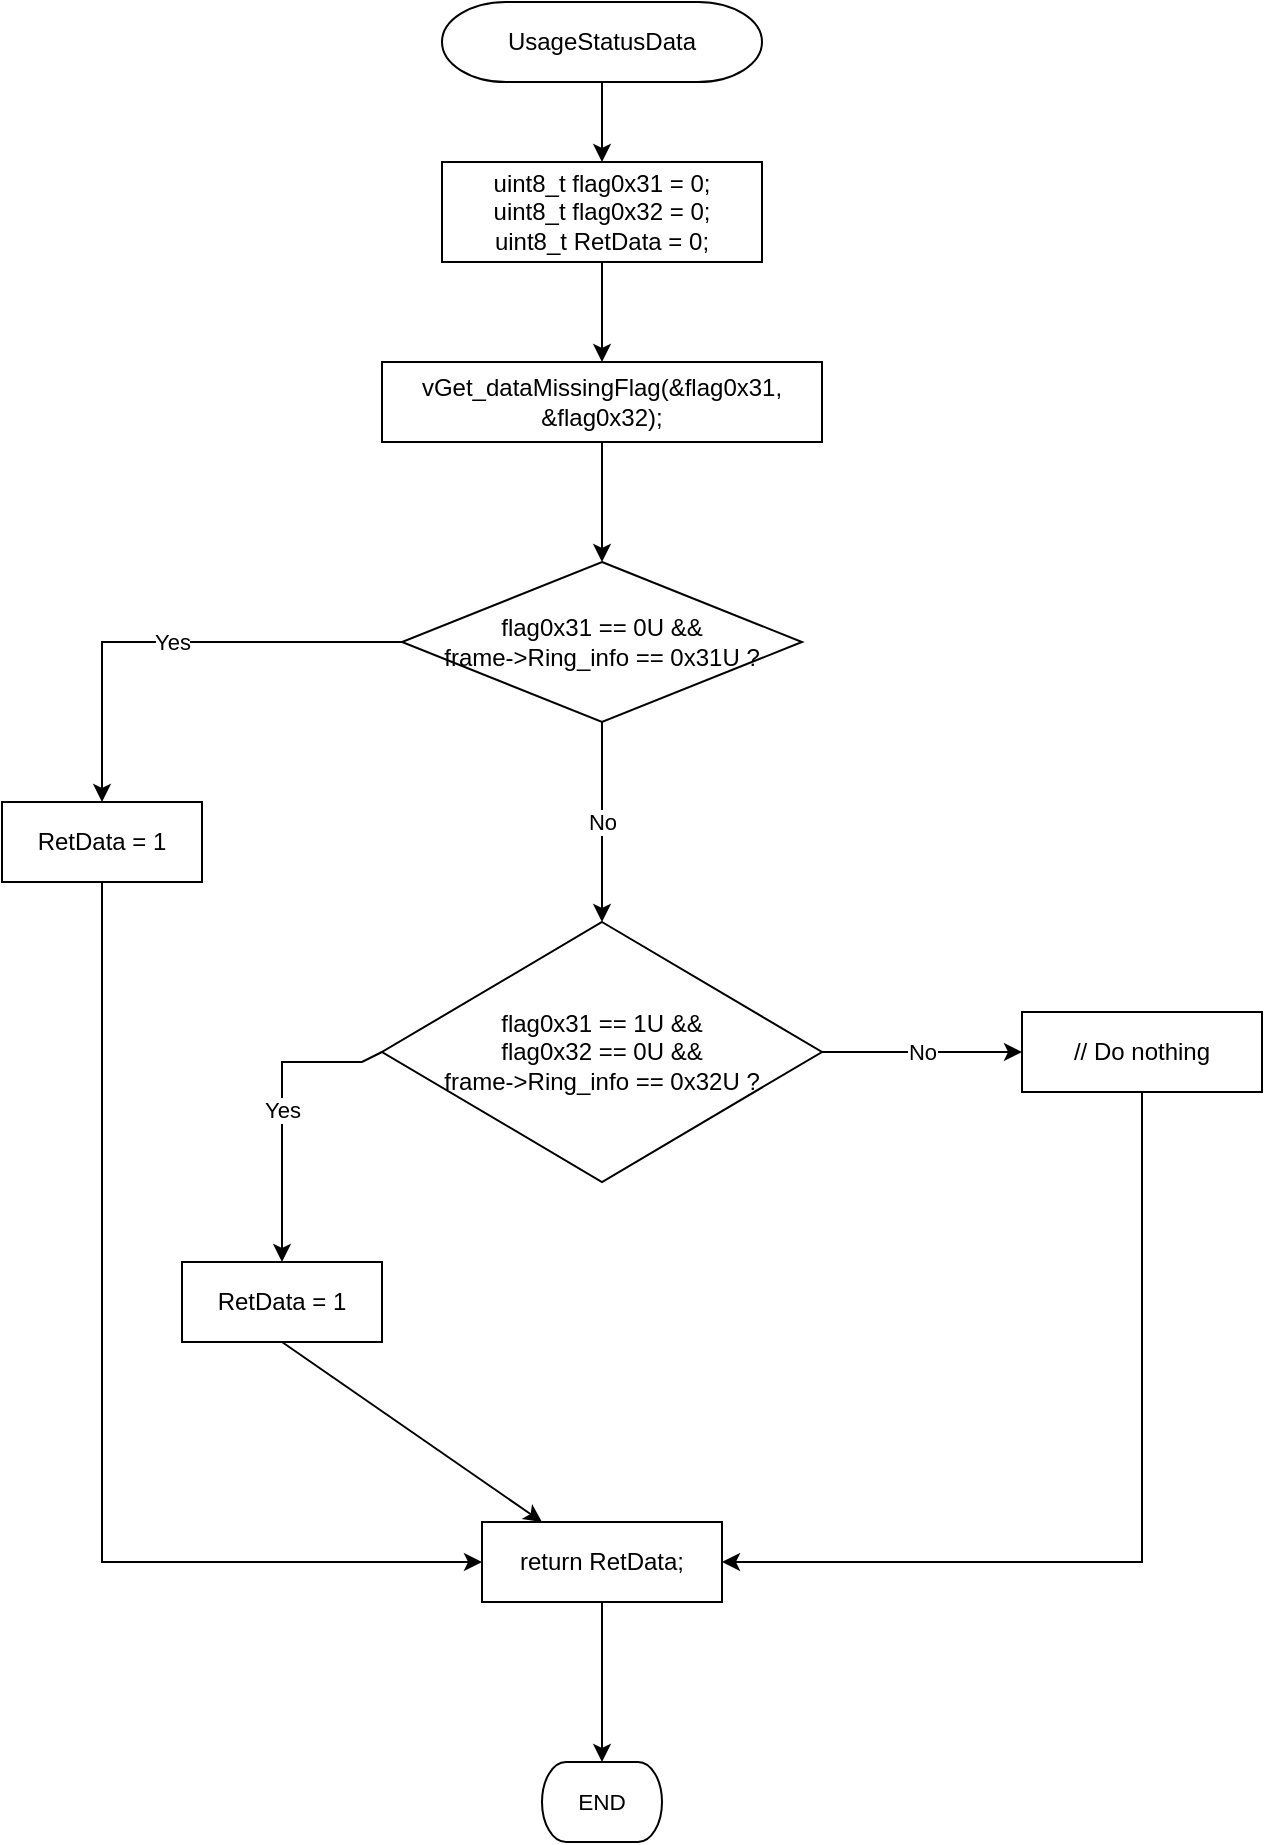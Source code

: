 <mxfile version="20.3.0" type="device" pages="5"><diagram id="DlXpeDq5ERW26HNbduJK" name="UsageStatusData"><mxGraphModel dx="1209" dy="844" grid="1" gridSize="10" guides="1" tooltips="1" connect="1" arrows="1" fold="1" page="1" pageScale="1" pageWidth="827" pageHeight="1169" math="0" shadow="0"><root><mxCell id="0"/><mxCell id="1" parent="0"/><UserObject label="&lt;div style=&quot;&quot;&gt;&lt;font style=&quot;direction: ltr; line-height: 120%; opacity: 1;&quot;&gt;UsageStatusData&lt;br&gt;&lt;/font&gt;&lt;/div&gt;" tags="순서도" id="cwVxzbeYF0Ujgz-wtUFl-1"><mxCell style="verticalAlign=middle;align=center;overflow=width;vsdxID=2;fillColor=#FFFFFF;gradientColor=none;shape=stencil(tVLLDsIgEPwajiQIMfFe638Qu22JCM2Ctv69kK0Rm9qDibeZndkXC1NV6PUATIoQ0V9gNE3smToyKY3rAU1MiKmaqar1CB36m2uIDzo7M7r6e64wUZ4UOUWKB9GdIH4irzWu8B42vRrPScNFXZzN+5mvl3qJXE8mcPRRR+Pdh2Y1dsBTE95a3c0TkBRGgKEIb6wg1/r+ssCXd/vLCgm8z9caa+n6pb48dwrRV1H1Ew==);strokeColor=#000000;spacingTop=-1;spacingBottom=-1;spacingLeft=-1;spacingRight=-1;points=[[0.5,1,0],[0.5,0,0],[0,0.5,0],[1,0.5,0]];labelBackgroundColor=none;rounded=0;html=1;whiteSpace=wrap;strokeWidth=1;fontStyle=0" parent="1" vertex="1"><mxGeometry x="440" y="210" width="160" height="40" as="geometry"/></mxCell></UserObject><mxCell id="cwVxzbeYF0Ujgz-wtUFl-2" value="uint8_t flag0x31 = 0;&#10;uint8_t flag0x32 = 0;&#10;uint8_t RetData = 0;" style="rounded=0;whiteSpace=wrap;html=1;strokeWidth=1;fontStyle=0;fillColor=#FFFFFF;strokeColor=#000000;" parent="1" vertex="1"><mxGeometry x="440" y="290" width="160" height="50" as="geometry"/></mxCell><mxCell id="cwVxzbeYF0Ujgz-wtUFl-3" value="vGet_dataMissingFlag(&amp;flag0x31, &amp;flag0x32);" style="rounded=0;whiteSpace=wrap;html=1;strokeWidth=1;fontStyle=0;fillColor=#FFFFFF;strokeColor=#000000;" parent="1" vertex="1"><mxGeometry x="410" y="390" width="220" height="40" as="geometry"/></mxCell><mxCell id="cwVxzbeYF0Ujgz-wtUFl-4" value="flag0x31 == 0U &amp;&amp;&#10;frame-&gt;Ring_info == 0x31U ?" style="rhombus;whiteSpace=wrap;html=1;fillColor=#FFFFFF;strokeColor=#000000;strokeWidth=1;fontStyle=0;" parent="1" vertex="1"><mxGeometry x="420" y="490" width="200" height="80" as="geometry"/></mxCell><mxCell id="cwVxzbeYF0Ujgz-wtUFl-5" value="RetData = 1" style="rounded=0;whiteSpace=wrap;html=1;strokeWidth=1;fontStyle=0;fillColor=none;strokeColor=#000000;" parent="1" vertex="1"><mxGeometry x="220" y="610" width="100" height="40" as="geometry"/></mxCell><mxCell id="cwVxzbeYF0Ujgz-wtUFl-6" value="flag0x31 == 1U &amp;&amp;&#10;flag0x32 == 0U &amp;&amp;&#10;frame-&gt;Ring_info == 0x32U ?" style="rhombus;whiteSpace=wrap;html=1;fillColor=#FFFFFF;strokeColor=#000000;strokeWidth=1;fontStyle=0;" parent="1" vertex="1"><mxGeometry x="410" y="670" width="220" height="130" as="geometry"/></mxCell><mxCell id="cwVxzbeYF0Ujgz-wtUFl-7" value="RetData = 1" style="rounded=0;whiteSpace=wrap;html=1;strokeWidth=1;fontStyle=0;fillColor=none;strokeColor=#000000;" parent="1" vertex="1"><mxGeometry x="310" y="840" width="100" height="40" as="geometry"/></mxCell><mxCell id="cwVxzbeYF0Ujgz-wtUFl-8" value="// Do nothing" style="rounded=0;whiteSpace=wrap;html=1;strokeWidth=1;fontStyle=0;fillColor=none;strokeColor=#000000;" parent="1" vertex="1"><mxGeometry x="730" y="715" width="120" height="40" as="geometry"/></mxCell><mxCell id="cwVxzbeYF0Ujgz-wtUFl-9" value="return RetData;" style="rounded=0;whiteSpace=wrap;html=1;strokeWidth=1;fontStyle=0;fillColor=#FFFFFF;strokeColor=#000000;" parent="1" vertex="1"><mxGeometry x="460" y="970" width="120" height="40" as="geometry"/></mxCell><UserObject label="&lt;div style=&quot;font-size: 1px&quot;&gt;&lt;font style=&quot;font-size:11.29px;font-family:Arial;color:#000000;direction:ltr;letter-spacing:0px;line-height:120%;opacity:1&quot;&gt;END&lt;br&gt;&lt;/font&gt;&lt;/div&gt;" tags="순서도" id="cwVxzbeYF0Ujgz-wtUFl-10"><mxCell style="verticalAlign=middle;align=center;overflow=width;vsdxID=77;fillColor=#FFFFFF;gradientColor=none;shape=stencil(tVLLDsIgEPwajiQIMfFe638Qu22JCM2Ctv69kK0Rm9qDibeZndkXC1NV6PUATIoQ0V9gNE3smToyKY3rAU1MiKmaqar1CB36m2uIDzo7M7r6e64wUZ4UOUWKB9GdIH4irzWu8B42vRrPScNFXZzN+5mvl3qJXE8mcPRRR+Pdh2Y1dsBTE95a3c0TkBRGgKEIb6wg1/r+ssCXd/vLCgm8z9caa+n6pb48dwrRV1H1Ew==);strokeColor=#000000;spacingTop=-1;spacingBottom=-1;spacingLeft=-1;spacingRight=-1;points=[[0.5,1,0],[0.5,0,0],[0,0.5,0],[1,0.5,0]];labelBackgroundColor=none;rounded=0;html=1;whiteSpace=wrap;strokeWidth=1;fontStyle=0" parent="1" vertex="1"><mxGeometry x="490" y="1090" width="60" height="40" as="geometry"/></mxCell></UserObject><mxCell id="cwVxzbeYF0Ujgz-wtUFl-11" value="" style="endArrow=classic;html=1;rounded=0;exitX=0.5;exitY=1;exitDx=0;exitDy=0;exitPerimeter=0;entryX=0.5;entryY=0;entryDx=0;entryDy=0;" parent="1" source="cwVxzbeYF0Ujgz-wtUFl-1" target="cwVxzbeYF0Ujgz-wtUFl-2" edge="1"><mxGeometry width="50" height="50" relative="1" as="geometry"><mxPoint x="520" y="260" as="sourcePoint"/><mxPoint x="520" y="290" as="targetPoint"/></mxGeometry></mxCell><mxCell id="cwVxzbeYF0Ujgz-wtUFl-12" value="" style="endArrow=classic;html=1;rounded=0;exitX=0.5;exitY=1;exitDx=0;exitDy=0;entryX=0.5;entryY=0;entryDx=0;entryDy=0;" parent="1" source="cwVxzbeYF0Ujgz-wtUFl-2" target="cwVxzbeYF0Ujgz-wtUFl-3" edge="1"><mxGeometry width="50" height="50" relative="1" as="geometry"><mxPoint x="520" y="370" as="sourcePoint"/><mxPoint x="520" y="410" as="targetPoint"/></mxGeometry></mxCell><mxCell id="cwVxzbeYF0Ujgz-wtUFl-13" value="" style="endArrow=classic;html=1;rounded=0;exitX=0.5;exitY=1;exitDx=0;exitDy=0;entryX=0.5;entryY=0;entryDx=0;entryDy=0;" parent="1" source="cwVxzbeYF0Ujgz-wtUFl-3" target="cwVxzbeYF0Ujgz-wtUFl-4" edge="1"><mxGeometry width="50" height="50" relative="1" as="geometry"><mxPoint x="520" y="450" as="sourcePoint"/><mxPoint x="520" y="490" as="targetPoint"/></mxGeometry></mxCell><mxCell id="cwVxzbeYF0Ujgz-wtUFl-14" value="Yes" style="endArrow=classic;html=1;rounded=0;exitX=0;exitY=0.5;exitDx=0;exitDy=0;entryX=0.5;entryY=0;entryDx=0;entryDy=0;" parent="1" source="cwVxzbeYF0Ujgz-wtUFl-4" target="cwVxzbeYF0Ujgz-wtUFl-5" edge="1"><mxGeometry width="50" height="50" relative="1" as="geometry"><mxPoint x="440" y="530" as="sourcePoint"/><mxPoint x="420" y="630" as="targetPoint"/><Array as="points"><mxPoint x="400" y="530"/><mxPoint x="270" y="530"/></Array></mxGeometry></mxCell><mxCell id="cwVxzbeYF0Ujgz-wtUFl-15" value="No" style="endArrow=classic;html=1;rounded=0;exitX=0.5;exitY=1;exitDx=0;exitDy=0;entryX=0.5;entryY=0;entryDx=0;entryDy=0;" parent="1" source="cwVxzbeYF0Ujgz-wtUFl-4" target="cwVxzbeYF0Ujgz-wtUFl-6" edge="1"><mxGeometry width="50" height="50" relative="1" as="geometry"><mxPoint x="520" y="570" as="sourcePoint"/><mxPoint x="520" y="690" as="targetPoint"/></mxGeometry></mxCell><mxCell id="cwVxzbeYF0Ujgz-wtUFl-16" value="Yes" style="endArrow=classic;html=1;rounded=0;exitX=0;exitY=0.5;exitDx=0;exitDy=0;entryX=0.5;entryY=0;entryDx=0;entryDy=0;" parent="1" source="cwVxzbeYF0Ujgz-wtUFl-6" target="cwVxzbeYF0Ujgz-wtUFl-7" edge="1"><mxGeometry width="50" height="50" relative="1" as="geometry"><mxPoint x="440" y="740" as="sourcePoint"/><mxPoint x="420" y="850" as="targetPoint"/><Array as="points"><mxPoint x="400" y="740"/><mxPoint x="360" y="740"/></Array></mxGeometry></mxCell><mxCell id="cwVxzbeYF0Ujgz-wtUFl-17" value="No" style="endArrow=classic;html=1;rounded=0;exitX=1;exitY=0.5;exitDx=0;exitDy=0;entryX=0;entryY=0.5;entryDx=0;entryDy=0;" parent="1" source="cwVxzbeYF0Ujgz-wtUFl-6" target="cwVxzbeYF0Ujgz-wtUFl-8" edge="1"><mxGeometry width="50" height="50" relative="1" as="geometry"><mxPoint x="600" y="740" as="sourcePoint"/><mxPoint x="640" y="850" as="targetPoint"/><Array as="points"/></mxGeometry></mxCell><mxCell id="cwVxzbeYF0Ujgz-wtUFl-18" value="" style="endArrow=classic;html=1;rounded=0;exitX=0.5;exitY=1;exitDx=0;exitDy=0;" parent="1" source="cwVxzbeYF0Ujgz-wtUFl-5" edge="1"><mxGeometry width="50" height="50" relative="1" as="geometry"><mxPoint x="360" y="650" as="sourcePoint"/><mxPoint x="460" y="990" as="targetPoint"/><Array as="points"><mxPoint x="270" y="990"/></Array></mxGeometry></mxCell><mxCell id="cwVxzbeYF0Ujgz-wtUFl-19" value="" style="endArrow=classic;html=1;rounded=0;exitX=0.5;exitY=1;exitDx=0;exitDy=0;entryX=0.25;entryY=0;entryDx=0;entryDy=0;" parent="1" source="cwVxzbeYF0Ujgz-wtUFl-7" target="cwVxzbeYF0Ujgz-wtUFl-9" edge="1"><mxGeometry width="50" height="50" relative="1" as="geometry"><mxPoint x="360" y="870" as="sourcePoint"/><mxPoint x="520" y="930" as="targetPoint"/><Array as="points"/></mxGeometry></mxCell><mxCell id="cwVxzbeYF0Ujgz-wtUFl-20" value="" style="endArrow=classic;html=1;rounded=0;exitX=0.5;exitY=1;exitDx=0;exitDy=0;entryX=1;entryY=0.5;entryDx=0;entryDy=0;" parent="1" source="cwVxzbeYF0Ujgz-wtUFl-8" target="cwVxzbeYF0Ujgz-wtUFl-9" edge="1"><mxGeometry width="50" height="50" relative="1" as="geometry"><mxPoint x="700" y="870" as="sourcePoint"/><mxPoint x="520" y="930" as="targetPoint"/><Array as="points"><mxPoint x="790" y="990"/></Array></mxGeometry></mxCell><mxCell id="cwVxzbeYF0Ujgz-wtUFl-21" value="" style="endArrow=classic;html=1;rounded=0;exitX=0.5;exitY=1;exitDx=0;exitDy=0;entryX=0.5;entryY=0;entryDx=0;entryDy=0;entryPerimeter=0;" parent="1" source="cwVxzbeYF0Ujgz-wtUFl-9" target="cwVxzbeYF0Ujgz-wtUFl-10" edge="1"><mxGeometry width="50" height="50" relative="1" as="geometry"><mxPoint x="520" y="970" as="sourcePoint"/><mxPoint x="520" y="1010" as="targetPoint"/></mxGeometry></mxCell></root></mxGraphModel></diagram><diagram id="ns-Tw3zu_vZNJlKOZDyb" name="vETH_ReceiveTask"><mxGraphModel dx="1209" dy="2013" grid="1" gridSize="10" guides="1" tooltips="1" connect="1" arrows="1" fold="1" page="1" pageScale="1" pageWidth="827" pageHeight="1169" math="0" shadow="0"><root><mxCell id="0"/><mxCell id="1" parent="0"/><UserObject label="&lt;div style=&quot;&quot;&gt;&lt;font style=&quot;direction: ltr; line-height: 120%; opacity: 1;&quot;&gt;vETH_ReceiveTask&lt;br&gt;&lt;/font&gt;&lt;/div&gt;" tags="순서도" id="4ka3NqIsuI1a5kFRX--T-1"><mxCell style="verticalAlign=middle;align=center;overflow=width;vsdxID=2;fillColor=#FFFFFF;gradientColor=none;shape=stencil(tVLLDsIgEPwajiQIMfFe638Qu22JCM2Ctv69kK0Rm9qDibeZndkXC1NV6PUATIoQ0V9gNE3smToyKY3rAU1MiKmaqar1CB36m2uIDzo7M7r6e64wUZ4UOUWKB9GdIH4irzWu8B42vRrPScNFXZzN+5mvl3qJXE8mcPRRR+Pdh2Y1dsBTE95a3c0TkBRGgKEIb6wg1/r+ssCXd/vLCgm8z9caa+n6pb48dwrRV1H1Ew==);strokeColor=#000000;spacingTop=-1;spacingBottom=-1;spacingLeft=-1;spacingRight=-1;points=[[0.5,1,0],[0.5,0,0],[0,0.5,0],[1,0.5,0]];labelBackgroundColor=none;rounded=0;html=1;whiteSpace=wrap;strokeWidth=1;fontStyle=0" parent="1" vertex="1"><mxGeometry x="520" y="-43" width="120" height="40" as="geometry"/></mxCell></UserObject><mxCell id="4ka3NqIsuI1a5kFRX--T-2" value="입력: pvParameters&#10;safertosapiENTER_CRITICAL()" style="rounded=0;whiteSpace=wrap;html=1;strokeWidth=1;fontStyle=0;fillColor=#FFFFFF;strokeColor=#000000;" parent="1" vertex="1"><mxGeometry x="480" y="37" width="200" height="50" as="geometry"/></mxCell><mxCell id="4ka3NqIsuI1a5kFRX--T-3" value="UART2_Receive_IT_DMA()" style="rounded=0;whiteSpace=wrap;html=1;strokeWidth=1;fontStyle=0;fillColor=#FFFFFF;strokeColor=#000000;" parent="1" vertex="1"><mxGeometry x="490" y="117" width="180" height="40" as="geometry"/></mxCell><mxCell id="4ka3NqIsuI1a5kFRX--T-4" value="safertosapiEXIT_CRITICAL()" style="rounded=0;whiteSpace=wrap;html=1;strokeWidth=1;fontStyle=0;fillColor=#FFFFFF;strokeColor=#000000;" parent="1" vertex="1"><mxGeometry x="490" y="187" width="180" height="40" as="geometry"/></mxCell><mxCell id="4ka3NqIsuI1a5kFRX--T-5" value="DBG_PRINTF_INFO&#10;&quot;Start vETH_ReceiveTask&quot;" style="rounded=0;whiteSpace=wrap;html=1;strokeWidth=1;fontStyle=0;fillColor=#FFFFFF;strokeColor=#000000;" parent="1" vertex="1"><mxGeometry x="490" y="257" width="180" height="50" as="geometry"/></mxCell><mxCell id="4ka3NqIsuI1a5kFRX--T-6" value="vU2_Rcv_QueInit()" style="rounded=0;whiteSpace=wrap;html=1;strokeWidth=1;fontStyle=0;fillColor=#FFFFFF;strokeColor=#000000;" parent="1" vertex="1"><mxGeometry x="520" y="337" width="120" height="40" as="geometry"/></mxCell><mxCell id="4ka3NqIsuI1a5kFRX--T-7" value="initSenders()" style="rounded=0;whiteSpace=wrap;html=1;strokeWidth=1;fontStyle=0;fillColor=#FFFFFF;strokeColor=#000000;" parent="1" vertex="1"><mxGeometry x="520" y="407" width="120" height="40" as="geometry"/></mxCell><mxCell id="4ka3NqIsuI1a5kFRX--T-8" value="Set_ETH_ENB(1U)" style="rounded=0;whiteSpace=wrap;html=1;strokeWidth=1;fontStyle=0;fillColor=#FFFFFF;strokeColor=#000000;" parent="1" vertex="1"><mxGeometry x="520" y="477" width="120" height="40" as="geometry"/></mxCell><mxCell id="4ka3NqIsuI1a5kFRX--T-9" value="xQueueInit(Q_CTRL_SIGNAL)" style="rounded=0;whiteSpace=wrap;html=1;strokeWidth=1;fontStyle=0;fillColor=#FFFFFF;strokeColor=#000000;" parent="1" vertex="1"><mxGeometry x="300" y="680" width="200" height="40" as="geometry"/></mxCell><mxCell id="4ka3NqIsuI1a5kFRX--T-10" value="무한 루프 시작&#10;for(;;)" style="rounded=0;whiteSpace=wrap;html=1;strokeWidth=1;fontStyle=0;fillColor=#FFFFFF;strokeColor=#000000;" parent="1" vertex="1"><mxGeometry x="520" y="840" width="120" height="40" as="geometry"/></mxCell><mxCell id="4ka3NqIsuI1a5kFRX--T-11" value="memset(U2R_buff, 0, dMax_U2_Size)" style="rounded=0;whiteSpace=wrap;html=1;strokeWidth=1;fontStyle=0;fillColor=#FFFFFF;strokeColor=#000000;" parent="1" vertex="1"><mxGeometry x="520" y="910" width="120" height="50" as="geometry"/></mxCell><mxCell id="4ka3NqIsuI1a5kFRX--T-12" value="xQueueReceive(&#10;prvGetU2RcvQueHandle(),&#10;U2R_buff, 100) == pdPASS ?" style="rhombus;whiteSpace=wrap;html=1;fillColor=#FFFFFF;strokeColor=#000000;strokeWidth=1;fontStyle=0;" parent="1" vertex="1"><mxGeometry x="480" y="990" width="200" height="130" as="geometry"/></mxCell><mxCell id="4ka3NqIsuI1a5kFRX--T-13" value="vUSART2_Rcv_Parser&#10;(U2R_buff, dMax_U2_Size)" style="rounded=0;whiteSpace=wrap;html=1;strokeWidth=1;fontStyle=0;fillColor=#FFFFFF;strokeColor=#000000;" parent="1" vertex="1"><mxGeometry x="250" y="1030" width="150" height="50" as="geometry"/></mxCell><mxCell id="4ka3NqIsuI1a5kFRX--T-14" value="uxEthRcvLoops++" style="rounded=0;whiteSpace=wrap;html=1;strokeWidth=1;fontStyle=0;fillColor=#FFFFFF;strokeColor=#000000;" parent="1" vertex="1"><mxGeometry x="520" y="1180" width="120" height="40" as="geometry"/></mxCell><mxCell id="4ka3NqIsuI1a5kFRX--T-15" value="xTaskDelay(10)" style="rounded=0;whiteSpace=wrap;html=1;strokeWidth=1;fontStyle=0;fillColor=#FFFFFF;strokeColor=#000000;" parent="1" vertex="1"><mxGeometry x="520" y="1250" width="120" height="40" as="geometry"/></mxCell><mxCell id="4ka3NqIsuI1a5kFRX--T-16" value="" style="endArrow=classic;html=1;rounded=0;exitX=0.5;exitY=1;exitDx=0;exitDy=0;exitPerimeter=0;entryX=0.5;entryY=0;entryDx=0;entryDy=0;" parent="1" source="4ka3NqIsuI1a5kFRX--T-1" target="4ka3NqIsuI1a5kFRX--T-2" edge="1"><mxGeometry width="50" height="50" relative="1" as="geometry"/></mxCell><mxCell id="4ka3NqIsuI1a5kFRX--T-17" value="" style="endArrow=classic;html=1;rounded=0;exitX=0.5;exitY=1;exitDx=0;exitDy=0;entryX=0.5;entryY=0;entryDx=0;entryDy=0;" parent="1" source="4ka3NqIsuI1a5kFRX--T-2" target="4ka3NqIsuI1a5kFRX--T-3" edge="1"><mxGeometry width="50" height="50" relative="1" as="geometry"/></mxCell><mxCell id="4ka3NqIsuI1a5kFRX--T-18" value="" style="endArrow=classic;html=1;rounded=0;exitX=0.5;exitY=1;exitDx=0;exitDy=0;entryX=0.5;entryY=0;entryDx=0;entryDy=0;" parent="1" source="4ka3NqIsuI1a5kFRX--T-3" target="4ka3NqIsuI1a5kFRX--T-4" edge="1"><mxGeometry width="50" height="50" relative="1" as="geometry"/></mxCell><mxCell id="4ka3NqIsuI1a5kFRX--T-19" value="" style="endArrow=classic;html=1;rounded=0;exitX=0.5;exitY=1;exitDx=0;exitDy=0;entryX=0.5;entryY=0;entryDx=0;entryDy=0;" parent="1" source="4ka3NqIsuI1a5kFRX--T-4" target="4ka3NqIsuI1a5kFRX--T-5" edge="1"><mxGeometry width="50" height="50" relative="1" as="geometry"/></mxCell><mxCell id="4ka3NqIsuI1a5kFRX--T-20" value="" style="endArrow=classic;html=1;rounded=0;exitX=0.5;exitY=1;exitDx=0;exitDy=0;entryX=0.5;entryY=0;entryDx=0;entryDy=0;" parent="1" source="4ka3NqIsuI1a5kFRX--T-5" target="4ka3NqIsuI1a5kFRX--T-6" edge="1"><mxGeometry width="50" height="50" relative="1" as="geometry"/></mxCell><mxCell id="4ka3NqIsuI1a5kFRX--T-21" value="" style="endArrow=classic;html=1;rounded=0;exitX=0.5;exitY=1;exitDx=0;exitDy=0;entryX=0.5;entryY=0;entryDx=0;entryDy=0;" parent="1" source="4ka3NqIsuI1a5kFRX--T-6" target="4ka3NqIsuI1a5kFRX--T-7" edge="1"><mxGeometry width="50" height="50" relative="1" as="geometry"/></mxCell><mxCell id="4ka3NqIsuI1a5kFRX--T-22" value="" style="endArrow=classic;html=1;rounded=0;exitX=0.5;exitY=1;exitDx=0;exitDy=0;entryX=0.5;entryY=0;entryDx=0;entryDy=0;" parent="1" source="4ka3NqIsuI1a5kFRX--T-7" target="4ka3NqIsuI1a5kFRX--T-8" edge="1"><mxGeometry width="50" height="50" relative="1" as="geometry"/></mxCell><mxCell id="4ka3NqIsuI1a5kFRX--T-25" value="" style="endArrow=classic;html=1;rounded=0;exitX=0.5;exitY=1;exitDx=0;exitDy=0;entryX=0.5;entryY=0;entryDx=0;entryDy=0;" parent="1" source="4ka3NqIsuI1a5kFRX--T-10" target="4ka3NqIsuI1a5kFRX--T-11" edge="1"><mxGeometry width="50" height="50" relative="1" as="geometry"/></mxCell><mxCell id="4ka3NqIsuI1a5kFRX--T-26" value="" style="endArrow=classic;html=1;rounded=0;exitX=0.5;exitY=1;exitDx=0;exitDy=0;entryX=0.5;entryY=0;entryDx=0;entryDy=0;" parent="1" source="4ka3NqIsuI1a5kFRX--T-11" target="4ka3NqIsuI1a5kFRX--T-12" edge="1"><mxGeometry width="50" height="50" relative="1" as="geometry"/></mxCell><mxCell id="4ka3NqIsuI1a5kFRX--T-27" value="Yes" style="endArrow=classic;html=1;rounded=0;exitX=0;exitY=0.5;exitDx=0;exitDy=0;entryX=1;entryY=0.5;entryDx=0;entryDy=0;" parent="1" source="4ka3NqIsuI1a5kFRX--T-12" target="4ka3NqIsuI1a5kFRX--T-13" edge="1"><mxGeometry width="50" height="50" relative="1" as="geometry"/></mxCell><mxCell id="4ka3NqIsuI1a5kFRX--T-28" value="No" style="endArrow=classic;html=1;rounded=0;exitX=0.5;exitY=1;exitDx=0;exitDy=0;entryX=0.5;entryY=0;entryDx=0;entryDy=0;" parent="1" source="4ka3NqIsuI1a5kFRX--T-12" target="4ka3NqIsuI1a5kFRX--T-14" edge="1"><mxGeometry width="50" height="50" relative="1" as="geometry"><Array as="points"><mxPoint x="580" y="1140"/><mxPoint x="580" y="1140"/></Array></mxGeometry></mxCell><mxCell id="4ka3NqIsuI1a5kFRX--T-29" value="" style="endArrow=classic;html=1;rounded=0;exitX=0.5;exitY=1;exitDx=0;exitDy=0;entryX=0;entryY=0.5;entryDx=0;entryDy=0;" parent="1" source="4ka3NqIsuI1a5kFRX--T-13" target="4ka3NqIsuI1a5kFRX--T-14" edge="1"><mxGeometry width="50" height="50" relative="1" as="geometry"><Array as="points"><mxPoint x="325" y="1200"/></Array></mxGeometry></mxCell><mxCell id="4ka3NqIsuI1a5kFRX--T-30" value="" style="endArrow=classic;html=1;rounded=0;exitX=0.5;exitY=1;exitDx=0;exitDy=0;entryX=0.5;entryY=0;entryDx=0;entryDy=0;" parent="1" source="4ka3NqIsuI1a5kFRX--T-14" target="4ka3NqIsuI1a5kFRX--T-15" edge="1"><mxGeometry width="50" height="50" relative="1" as="geometry"/></mxCell><mxCell id="4ka3NqIsuI1a5kFRX--T-31" value="" style="endArrow=classic;html=1;rounded=0;exitX=1;exitY=0.5;exitDx=0;exitDy=0;entryX=1;entryY=0.5;entryDx=0;entryDy=0;" parent="1" source="4ka3NqIsuI1a5kFRX--T-15" target="4ka3NqIsuI1a5kFRX--T-11" edge="1"><mxGeometry width="50" height="50" relative="1" as="geometry"><Array as="points"><mxPoint x="800" y="1270"/><mxPoint x="800" y="935"/></Array></mxGeometry></mxCell><mxCell id="Kp7QHTcm4l-XpEpXgwnH-1" value="( track == 1 ) || ( track == 2 ) ?" style="rhombus;whiteSpace=wrap;html=1;fillColor=#FFFFFF;strokeColor=#000000;strokeWidth=1;fontStyle=0;" vertex="1" parent="1"><mxGeometry x="480" y="559" width="200" height="90" as="geometry"/></mxCell><mxCell id="Kp7QHTcm4l-XpEpXgwnH-2" value="" style="endArrow=classic;html=1;rounded=0;entryX=0.5;entryY=0;entryDx=0;entryDy=0;exitX=0;exitY=0.5;exitDx=0;exitDy=0;" edge="1" parent="1" source="Kp7QHTcm4l-XpEpXgwnH-1" target="4ka3NqIsuI1a5kFRX--T-9"><mxGeometry width="50" height="50" relative="1" as="geometry"><mxPoint x="390" y="759" as="sourcePoint"/><mxPoint x="440" y="709" as="targetPoint"/></mxGeometry></mxCell><mxCell id="Kp7QHTcm4l-XpEpXgwnH-3" value="Yes" style="edgeLabel;html=1;align=center;verticalAlign=middle;resizable=0;points=[];" vertex="1" connectable="0" parent="Kp7QHTcm4l-XpEpXgwnH-2"><mxGeometry x="-0.147" y="1" relative="1" as="geometry"><mxPoint as="offset"/></mxGeometry></mxCell><mxCell id="Kp7QHTcm4l-XpEpXgwnH-4" value="( track == 3 ) ?" style="rhombus;whiteSpace=wrap;html=1;fillColor=#FFFFFF;strokeColor=#000000;strokeWidth=1;fontStyle=0;" vertex="1" parent="1"><mxGeometry x="690" y="639" width="160" height="70" as="geometry"/></mxCell><mxCell id="Kp7QHTcm4l-XpEpXgwnH-5" value="" style="endArrow=classic;html=1;rounded=0;entryX=0.5;entryY=0;entryDx=0;entryDy=0;exitX=1;exitY=0.5;exitDx=0;exitDy=0;" edge="1" parent="1" source="Kp7QHTcm4l-XpEpXgwnH-1" target="Kp7QHTcm4l-XpEpXgwnH-4"><mxGeometry width="50" height="50" relative="1" as="geometry"><mxPoint x="390" y="759" as="sourcePoint"/><mxPoint x="440" y="709" as="targetPoint"/></mxGeometry></mxCell><mxCell id="Kp7QHTcm4l-XpEpXgwnH-6" value="No" style="edgeLabel;html=1;align=center;verticalAlign=middle;resizable=0;points=[];" vertex="1" connectable="0" parent="Kp7QHTcm4l-XpEpXgwnH-5"><mxGeometry x="-0.263" y="-1" relative="1" as="geometry"><mxPoint as="offset"/></mxGeometry></mxCell><mxCell id="Kp7QHTcm4l-XpEpXgwnH-8" value="xQueueInit( Q_CTRL_SIGNAL_STDN )&lt;br&gt;xQueueInit( Q_CTRL_SIGNAL_STUP );" style="rounded=0;whiteSpace=wrap;html=1;strokeWidth=1;fontStyle=0;fillColor=#FFFFFF;strokeColor=#000000;" vertex="1" parent="1"><mxGeometry x="640" y="740" width="260" height="40" as="geometry"/></mxCell><mxCell id="Kp7QHTcm4l-XpEpXgwnH-9" value="" style="endArrow=classic;html=1;rounded=0;entryX=0.5;entryY=0;entryDx=0;entryDy=0;exitX=0.5;exitY=1;exitDx=0;exitDy=0;" edge="1" parent="1" source="4ka3NqIsuI1a5kFRX--T-8" target="Kp7QHTcm4l-XpEpXgwnH-1"><mxGeometry width="50" height="50" relative="1" as="geometry"><mxPoint x="390" y="749" as="sourcePoint"/><mxPoint x="440" y="699" as="targetPoint"/></mxGeometry></mxCell><mxCell id="Kp7QHTcm4l-XpEpXgwnH-10" value="" style="endArrow=classic;html=1;rounded=0;entryX=0.5;entryY=0;entryDx=0;entryDy=0;" edge="1" parent="1" target="Kp7QHTcm4l-XpEpXgwnH-8"><mxGeometry width="50" height="50" relative="1" as="geometry"><mxPoint x="770" y="710" as="sourcePoint"/><mxPoint x="440" y="610" as="targetPoint"/></mxGeometry></mxCell><mxCell id="Kp7QHTcm4l-XpEpXgwnH-11" value="" style="endArrow=classic;html=1;rounded=0;entryX=0.75;entryY=0;entryDx=0;entryDy=0;exitX=0.5;exitY=1;exitDx=0;exitDy=0;" edge="1" parent="1" source="Kp7QHTcm4l-XpEpXgwnH-8" target="4ka3NqIsuI1a5kFRX--T-10"><mxGeometry width="50" height="50" relative="1" as="geometry"><mxPoint x="390" y="660" as="sourcePoint"/><mxPoint x="440" y="610" as="targetPoint"/></mxGeometry></mxCell><mxCell id="Kp7QHTcm4l-XpEpXgwnH-12" value="" style="endArrow=classic;html=1;rounded=0;entryX=0.25;entryY=0;entryDx=0;entryDy=0;exitX=0.5;exitY=1;exitDx=0;exitDy=0;" edge="1" parent="1" source="4ka3NqIsuI1a5kFRX--T-9" target="4ka3NqIsuI1a5kFRX--T-10"><mxGeometry width="50" height="50" relative="1" as="geometry"><mxPoint x="390" y="660" as="sourcePoint"/><mxPoint x="440" y="610" as="targetPoint"/></mxGeometry></mxCell></root></mxGraphModel></diagram><diagram id="Ee8l6ySyltXGHsx4Fkx0" name="vParser_EthData"><mxGraphModel dx="1209" dy="844" grid="1" gridSize="10" guides="1" tooltips="1" connect="1" arrows="1" fold="1" page="1" pageScale="1" pageWidth="827" pageHeight="1169" math="0" shadow="0"><root><mxCell id="0"/><mxCell id="1" parent="0"/><UserObject label="&lt;div style=&quot;&quot;&gt;&lt;font style=&quot;direction: ltr; line-height: 120%; opacity: 1;&quot;&gt;vParser_EthData&lt;br&gt;&lt;/font&gt;&lt;/div&gt;" tags="순서도" id="x3ZLTjyoUtSdqMLe_Tzr-1"><mxCell style="verticalAlign=middle;align=center;overflow=width;vsdxID=2;fillColor=#FFFFFF;gradientColor=none;shape=stencil(tVLLDsIgEPwajiQIMfFe638Qu22JCM2Ctv69kK0Rm9qDibeZndkXC1NV6PUATIoQ0V9gNE3smToyKY3rAU1MiKmaqar1CB36m2uIDzo7M7r6e64wUZ4UOUWKB9GdIH4irzWu8B42vRrPScNFXZzN+5mvl3qJXE8mcPRRR+Pdh2Y1dsBTE95a3c0TkBRGgKEIb6wg1/r+ssCXd/vLCgm8z9caa+n6pb48dwrRV1H1Ew==);strokeColor=#000000;spacingTop=-1;spacingBottom=-1;spacingLeft=-1;spacingRight=-1;points=[[0.5,1,0],[0.5,0,0],[0,0.5,0],[1,0.5,0]];labelBackgroundColor=none;rounded=0;html=1;whiteSpace=wrap;strokeWidth=1;fontStyle=0" parent="1" vertex="1"><mxGeometry x="540" y="190" width="160" height="40" as="geometry"/></mxCell></UserObject><mxCell id="x3ZLTjyoUtSdqMLe_Tzr-2" value="frame-&gt;functionCode == 0U ?" style="rhombus;whiteSpace=wrap;html=1;fillColor=#FFFFFF;strokeColor=#000000;strokeWidth=1;fontStyle=0;" parent="1" vertex="1"><mxGeometry x="520" y="270" width="200" height="60" as="geometry"/></mxCell><mxCell id="x3ZLTjyoUtSdqMLe_Tzr-3" value="frame-&gt;Dummy01[4] == 2U ?" style="rhombus;whiteSpace=wrap;html=1;fillColor=#FFFFFF;strokeColor=#000000;strokeWidth=1;fontStyle=0;" parent="1" vertex="1"><mxGeometry x="530" y="380" width="180" height="80" as="geometry"/></mxCell><mxCell id="x3ZLTjyoUtSdqMLe_Tzr-4" value="Enable Ethernet Transmission:&#10;SetucU2Send_enable(1);&#10;Print Eth01, Eth02 IP" style="rounded=0;whiteSpace=wrap;html=1;strokeWidth=1;fontStyle=0;fillColor=none;strokeColor=#000000;" parent="1" vertex="1"><mxGeometry x="130" y="380" width="160" height="80" as="geometry"/></mxCell><mxCell id="x3ZLTjyoUtSdqMLe_Tzr-5" value="UseData = UsageStatusData(frame);" style="rounded=0;whiteSpace=wrap;html=1;strokeWidth=1;fontStyle=0;fillColor=#FFFFFF;strokeColor=#000000;" parent="1" vertex="1"><mxGeometry x="540" y="590" width="160" height="40" as="geometry"/></mxCell><mxCell id="x3ZLTjyoUtSdqMLe_Tzr-6" value="UseData == 1U ?" style="rhombus;whiteSpace=wrap;html=1;fillColor=#FFFFFF;strokeColor=#000000;strokeWidth=1;fontStyle=0;" parent="1" vertex="1"><mxGeometry x="560" y="670" width="120" height="60" as="geometry"/></mxCell><mxCell id="x3ZLTjyoUtSdqMLe_Tzr-7" value="ucChkSeq = checkSeqNum(&#10;frame-&gt;senderId,&#10;frame-&gt;seqNum,&#10;frame-&gt;functionCode);" style="rounded=0;whiteSpace=wrap;html=1;strokeWidth=1;fontStyle=0;fillColor=#FFFFFF;strokeColor=#000000;" parent="1" vertex="1"><mxGeometry x="540" y="770" width="160" height="80" as="geometry"/></mxCell><mxCell id="x3ZLTjyoUtSdqMLe_Tzr-8" value="frame-&gt;receiverId == usGetMyID() ?" style="rhombus;whiteSpace=wrap;html=1;fillColor=#FFFFFF;strokeColor=#000000;strokeWidth=1;fontStyle=0;" parent="1" vertex="1"><mxGeometry x="530" y="890" width="180" height="60" as="geometry"/></mxCell><mxCell id="x3ZLTjyoUtSdqMLe_Tzr-9" value="ucChkSeq == 0U ?" style="rhombus;whiteSpace=wrap;html=1;fillColor=#FFFFFF;strokeColor=#000000;strokeWidth=1;fontStyle=0;" parent="1" vertex="1"><mxGeometry x="560" y="990" width="120" height="60" as="geometry"/></mxCell><mxCell id="x3ZLTjyoUtSdqMLe_Tzr-10" value="len = frame-&gt;dataLen + 3U - E_DATA_PAYLOAD_OFFSET;" style="rounded=0;whiteSpace=wrap;html=1;strokeWidth=1;fontStyle=0;fillColor=#FFFFFF;strokeColor=#000000;" parent="1" vertex="1"><mxGeometry x="520" y="1090" width="200" height="40" as="geometry"/></mxCell><mxCell id="x3ZLTjyoUtSdqMLe_Tzr-11" value="switch(frame-&gt;functionCode)" style="rhombus;whiteSpace=wrap;html=1;fillColor=none;strokeColor=#000000;strokeWidth=1;fontStyle=0;" parent="1" vertex="1"><mxGeometry x="560" y="1170" width="120" height="60" as="geometry"/></mxCell><mxCell id="x3ZLTjyoUtSdqMLe_Tzr-13" value="0x14: vInData_14h()" style="rounded=0;whiteSpace=wrap;html=1;strokeWidth=1;fontStyle=0;fillColor=none;strokeColor=#000000;" parent="1" vertex="1"><mxGeometry x="310" y="1220" width="120" height="40" as="geometry"/></mxCell><mxCell id="x3ZLTjyoUtSdqMLe_Tzr-14" value="0x16: vInData_16h()" style="rounded=0;whiteSpace=wrap;html=1;strokeWidth=1;fontStyle=0;fillColor=none;strokeColor=#000000;" parent="1" vertex="1"><mxGeometry x="310" y="1280" width="120" height="40" as="geometry"/></mxCell><mxCell id="x3ZLTjyoUtSdqMLe_Tzr-15" value="0x18: vInData_18h()" style="rounded=0;whiteSpace=wrap;html=1;strokeWidth=1;fontStyle=0;fillColor=none;strokeColor=#000000;" parent="1" vertex="1"><mxGeometry x="310" y="1340" width="120" height="40" as="geometry"/></mxCell><mxCell id="x3ZLTjyoUtSdqMLe_Tzr-16" value="0x1A: vInData_1Ah()" style="rounded=0;whiteSpace=wrap;html=1;strokeWidth=1;fontStyle=0;fillColor=none;strokeColor=#000000;" parent="1" vertex="1"><mxGeometry x="310" y="1400" width="120" height="40" as="geometry"/></mxCell><mxCell id="x3ZLTjyoUtSdqMLe_Tzr-19" value="default: break" style="rounded=0;whiteSpace=wrap;html=1;strokeWidth=1;fontStyle=0;fillColor=none;strokeColor=#000000;" parent="1" vertex="1"><mxGeometry x="310" y="1460" width="120" height="40" as="geometry"/></mxCell><UserObject label="&lt;div style=&quot;font-size: 1px&quot;&gt;&lt;font style=&quot;font-size:11.29px;font-family:Arial;color:#000000;direction:ltr;letter-spacing:0px;line-height:120%;opacity:1&quot;&gt;END&lt;br&gt;&lt;/font&gt;&lt;/div&gt;" tags="순서도" id="x3ZLTjyoUtSdqMLe_Tzr-20"><mxCell style="verticalAlign=middle;align=center;overflow=width;vsdxID=77;fillColor=#FFFFFF;gradientColor=none;shape=stencil(tVLLDsIgEPwajiQIMfFe638Qu22JCM2Ctv69kK0Rm9qDibeZndkXC1NV6PUATIoQ0V9gNE3smToyKY3rAU1MiKmaqar1CB36m2uIDzo7M7r6e64wUZ4UOUWKB9GdIH4irzWu8B42vRrPScNFXZzN+5mvl3qJXE8mcPRRR+Pdh2Y1dsBTE95a3c0TkBRGgKEIb6wg1/r+ssCXd/vLCgm8z9caa+n6pb48dwrRV1H1Ew==);strokeColor=#000000;spacingTop=-1;spacingBottom=-1;spacingLeft=-1;spacingRight=-1;points=[[0.5,1,0],[0.5,0,0],[0,0.5,0],[1,0.5,0]];labelBackgroundColor=none;rounded=0;html=1;whiteSpace=wrap;strokeWidth=1;fontStyle=0" parent="1" vertex="1"><mxGeometry x="580" y="1630" width="80" height="60" as="geometry"/></mxCell></UserObject><mxCell id="x3ZLTjyoUtSdqMLe_Tzr-21" value="" style="endArrow=classic;html=1;rounded=0;exitX=0.5;exitY=1;exitDx=0;exitDy=0;exitPerimeter=0;entryX=0.5;entryY=0;entryDx=0;entryDy=0;" parent="1" source="x3ZLTjyoUtSdqMLe_Tzr-1" target="x3ZLTjyoUtSdqMLe_Tzr-2" edge="1"><mxGeometry width="50" height="50" relative="1" as="geometry"><mxPoint x="620" y="240" as="sourcePoint"/><mxPoint x="620" y="270" as="targetPoint"/></mxGeometry></mxCell><mxCell id="x3ZLTjyoUtSdqMLe_Tzr-22" value="Yes" style="endArrow=classic;html=1;rounded=0;exitX=0.5;exitY=1;exitDx=0;exitDy=0;entryX=0.5;entryY=0;entryDx=0;entryDy=0;" parent="1" source="x3ZLTjyoUtSdqMLe_Tzr-2" target="x3ZLTjyoUtSdqMLe_Tzr-3" edge="1"><mxGeometry width="50" height="50" relative="1" as="geometry"><mxPoint x="620" y="330" as="sourcePoint"/><mxPoint x="620" y="370" as="targetPoint"/></mxGeometry></mxCell><mxCell id="x3ZLTjyoUtSdqMLe_Tzr-23" value="No" style="endArrow=classic;html=1;rounded=0;exitX=1;exitY=0.5;exitDx=0;exitDy=0;entryX=1;entryY=0.5;entryDx=0;entryDy=0;" parent="1" source="x3ZLTjyoUtSdqMLe_Tzr-2" target="x3ZLTjyoUtSdqMLe_Tzr-5" edge="1"><mxGeometry width="50" height="50" relative="1" as="geometry"><mxPoint x="680" y="300" as="sourcePoint"/><mxPoint x="540" y="610" as="targetPoint"/><Array as="points"><mxPoint x="720" y="300"/><mxPoint x="840" y="300"/><mxPoint x="840" y="610"/></Array></mxGeometry></mxCell><mxCell id="x3ZLTjyoUtSdqMLe_Tzr-24" value="Yes" style="endArrow=classic;html=1;rounded=0;exitX=0;exitY=0.5;exitDx=0;exitDy=0;entryX=1;entryY=0.5;entryDx=0;entryDy=0;" parent="1" source="x3ZLTjyoUtSdqMLe_Tzr-3" target="x3ZLTjyoUtSdqMLe_Tzr-4" edge="1"><mxGeometry width="50" height="50" relative="1" as="geometry"><mxPoint x="620" y="430" as="sourcePoint"/><mxPoint x="620" y="470" as="targetPoint"/></mxGeometry></mxCell><mxCell id="x3ZLTjyoUtSdqMLe_Tzr-25" value="No" style="endArrow=classic;html=1;rounded=0;exitX=0.5;exitY=1;exitDx=0;exitDy=0;entryX=0.5;entryY=0;entryDx=0;entryDy=0;" parent="1" source="x3ZLTjyoUtSdqMLe_Tzr-3" target="x3ZLTjyoUtSdqMLe_Tzr-5" edge="1"><mxGeometry width="50" height="50" relative="1" as="geometry"><mxPoint x="620" y="430" as="sourcePoint"/><mxPoint x="620" y="590" as="targetPoint"/></mxGeometry></mxCell><mxCell id="x3ZLTjyoUtSdqMLe_Tzr-26" value="" style="endArrow=classic;html=1;rounded=0;exitX=0.5;exitY=1;exitDx=0;exitDy=0;entryX=0;entryY=0.5;entryDx=0;entryDy=0;entryPerimeter=0;" parent="1" source="x3ZLTjyoUtSdqMLe_Tzr-4" target="x3ZLTjyoUtSdqMLe_Tzr-20" edge="1"><mxGeometry width="50" height="50" relative="1" as="geometry"><mxPoint x="620" y="550" as="sourcePoint"/><mxPoint x="620" y="590" as="targetPoint"/><Array as="points"><mxPoint x="80" y="1070"/><mxPoint x="80" y="1660"/></Array></mxGeometry></mxCell><mxCell id="x3ZLTjyoUtSdqMLe_Tzr-27" value="" style="endArrow=classic;html=1;rounded=0;exitX=0.5;exitY=1;exitDx=0;exitDy=0;entryX=0.5;entryY=0;entryDx=0;entryDy=0;" parent="1" source="x3ZLTjyoUtSdqMLe_Tzr-5" target="x3ZLTjyoUtSdqMLe_Tzr-6" edge="1"><mxGeometry width="50" height="50" relative="1" as="geometry"><mxPoint x="620" y="630" as="sourcePoint"/><mxPoint x="620" y="670" as="targetPoint"/></mxGeometry></mxCell><mxCell id="x3ZLTjyoUtSdqMLe_Tzr-28" value="Yes" style="endArrow=classic;html=1;rounded=0;exitX=0.5;exitY=1;exitDx=0;exitDy=0;entryX=0.5;entryY=0;entryDx=0;entryDy=0;" parent="1" source="x3ZLTjyoUtSdqMLe_Tzr-6" target="x3ZLTjyoUtSdqMLe_Tzr-7" edge="1"><mxGeometry width="50" height="50" relative="1" as="geometry"><mxPoint x="620" y="730" as="sourcePoint"/><mxPoint x="620" y="770" as="targetPoint"/></mxGeometry></mxCell><mxCell id="x3ZLTjyoUtSdqMLe_Tzr-29" value="No" style="endArrow=classic;html=1;rounded=0;exitX=1;exitY=0.5;exitDx=0;exitDy=0;entryX=1;entryY=0.5;entryDx=0;entryDy=0;entryPerimeter=0;" parent="1" source="x3ZLTjyoUtSdqMLe_Tzr-6" target="x3ZLTjyoUtSdqMLe_Tzr-20" edge="1"><mxGeometry width="50" height="50" relative="1" as="geometry"><mxPoint x="680" y="700" as="sourcePoint"/><mxPoint x="620" y="1770" as="targetPoint"/><Array as="points"><mxPoint x="830" y="700"/><mxPoint x="830" y="1660"/></Array></mxGeometry></mxCell><mxCell id="x3ZLTjyoUtSdqMLe_Tzr-30" value="" style="endArrow=classic;html=1;rounded=0;exitX=0.5;exitY=1;exitDx=0;exitDy=0;entryX=0.5;entryY=0;entryDx=0;entryDy=0;" parent="1" source="x3ZLTjyoUtSdqMLe_Tzr-7" target="x3ZLTjyoUtSdqMLe_Tzr-8" edge="1"><mxGeometry width="50" height="50" relative="1" as="geometry"><mxPoint x="620" y="850" as="sourcePoint"/><mxPoint x="620" y="890" as="targetPoint"/></mxGeometry></mxCell><mxCell id="x3ZLTjyoUtSdqMLe_Tzr-31" value="Yes" style="endArrow=classic;html=1;rounded=0;exitX=0.5;exitY=1;exitDx=0;exitDy=0;entryX=0.5;entryY=0;entryDx=0;entryDy=0;" parent="1" source="x3ZLTjyoUtSdqMLe_Tzr-8" target="x3ZLTjyoUtSdqMLe_Tzr-9" edge="1"><mxGeometry width="50" height="50" relative="1" as="geometry"><mxPoint x="620" y="950" as="sourcePoint"/><mxPoint x="620" y="990" as="targetPoint"/></mxGeometry></mxCell><mxCell id="x3ZLTjyoUtSdqMLe_Tzr-32" value="No" style="endArrow=classic;html=1;rounded=0;exitX=1;exitY=0.5;exitDx=0;exitDy=0;entryX=1;entryY=0.5;entryDx=0;entryDy=0;entryPerimeter=0;" parent="1" source="x3ZLTjyoUtSdqMLe_Tzr-8" target="x3ZLTjyoUtSdqMLe_Tzr-20" edge="1"><mxGeometry width="50" height="50" relative="1" as="geometry"><mxPoint x="680" y="920" as="sourcePoint"/><mxPoint x="620" y="1770" as="targetPoint"/><Array as="points"><mxPoint x="790" y="920"/><mxPoint x="790" y="1660"/></Array></mxGeometry></mxCell><mxCell id="x3ZLTjyoUtSdqMLe_Tzr-33" value="Yes" style="endArrow=classic;html=1;rounded=0;exitX=0.5;exitY=1;exitDx=0;exitDy=0;entryX=0.5;entryY=0;entryDx=0;entryDy=0;" parent="1" source="x3ZLTjyoUtSdqMLe_Tzr-9" target="x3ZLTjyoUtSdqMLe_Tzr-10" edge="1"><mxGeometry width="50" height="50" relative="1" as="geometry"><mxPoint x="620" y="1050" as="sourcePoint"/><mxPoint x="620" y="1090" as="targetPoint"/></mxGeometry></mxCell><mxCell id="x3ZLTjyoUtSdqMLe_Tzr-34" value="No" style="endArrow=classic;html=1;rounded=0;exitX=1;exitY=0.5;exitDx=0;exitDy=0;entryX=1;entryY=0.5;entryDx=0;entryDy=0;entryPerimeter=0;" parent="1" source="x3ZLTjyoUtSdqMLe_Tzr-9" target="x3ZLTjyoUtSdqMLe_Tzr-20" edge="1"><mxGeometry width="50" height="50" relative="1" as="geometry"><mxPoint x="680" y="1020" as="sourcePoint"/><mxPoint x="620" y="1770" as="targetPoint"/><Array as="points"><mxPoint x="750" y="1020"/><mxPoint x="750" y="1660"/></Array></mxGeometry></mxCell><mxCell id="x3ZLTjyoUtSdqMLe_Tzr-35" value="" style="endArrow=classic;html=1;rounded=0;exitX=0.5;exitY=1;exitDx=0;exitDy=0;entryX=0.5;entryY=0;entryDx=0;entryDy=0;" parent="1" source="x3ZLTjyoUtSdqMLe_Tzr-10" target="x3ZLTjyoUtSdqMLe_Tzr-11" edge="1"><mxGeometry width="50" height="50" relative="1" as="geometry"><mxPoint x="620" y="1130" as="sourcePoint"/><mxPoint x="620" y="1170" as="targetPoint"/></mxGeometry></mxCell><mxCell id="x3ZLTjyoUtSdqMLe_Tzr-37" value="" style="endArrow=classic;html=1;rounded=0;exitX=0;exitY=0.5;exitDx=0;exitDy=0;entryX=1;entryY=0.5;entryDx=0;entryDy=0;" parent="1" source="x3ZLTjyoUtSdqMLe_Tzr-11" target="x3ZLTjyoUtSdqMLe_Tzr-13" edge="1"><mxGeometry width="50" height="50" relative="1" as="geometry"><mxPoint x="560" y="1200" as="sourcePoint"/><mxPoint x="520" y="1350" as="targetPoint"/><Array as="points"><mxPoint x="480" y="1200"/><mxPoint x="480" y="1240"/></Array></mxGeometry></mxCell><mxCell id="x3ZLTjyoUtSdqMLe_Tzr-38" value="" style="endArrow=classic;html=1;rounded=0;exitX=0;exitY=0.5;exitDx=0;exitDy=0;entryX=1;entryY=0.5;entryDx=0;entryDy=0;" parent="1" source="x3ZLTjyoUtSdqMLe_Tzr-11" target="x3ZLTjyoUtSdqMLe_Tzr-14" edge="1"><mxGeometry width="50" height="50" relative="1" as="geometry"><mxPoint x="560" y="1200" as="sourcePoint"/><mxPoint x="520" y="1410" as="targetPoint"/><Array as="points"><mxPoint x="480" y="1200"/><mxPoint x="480" y="1300"/></Array></mxGeometry></mxCell><mxCell id="x3ZLTjyoUtSdqMLe_Tzr-39" value="" style="endArrow=classic;html=1;rounded=0;exitX=0;exitY=0.5;exitDx=0;exitDy=0;entryX=1;entryY=0.5;entryDx=0;entryDy=0;" parent="1" source="x3ZLTjyoUtSdqMLe_Tzr-11" target="x3ZLTjyoUtSdqMLe_Tzr-15" edge="1"><mxGeometry width="50" height="50" relative="1" as="geometry"><mxPoint x="560" y="1200" as="sourcePoint"/><mxPoint x="520" y="1470" as="targetPoint"/><Array as="points"><mxPoint x="480" y="1200"/><mxPoint x="480" y="1360"/></Array></mxGeometry></mxCell><mxCell id="x3ZLTjyoUtSdqMLe_Tzr-40" value="" style="endArrow=classic;html=1;rounded=0;exitX=0;exitY=0.5;exitDx=0;exitDy=0;entryX=1;entryY=0.5;entryDx=0;entryDy=0;" parent="1" source="x3ZLTjyoUtSdqMLe_Tzr-11" target="x3ZLTjyoUtSdqMLe_Tzr-16" edge="1"><mxGeometry width="50" height="50" relative="1" as="geometry"><mxPoint x="560" y="1200" as="sourcePoint"/><mxPoint x="520" y="1530" as="targetPoint"/><Array as="points"><mxPoint x="480" y="1200"/><mxPoint x="480" y="1420"/></Array></mxGeometry></mxCell><mxCell id="x3ZLTjyoUtSdqMLe_Tzr-43" value="" style="endArrow=classic;html=1;rounded=0;exitX=0;exitY=0.5;exitDx=0;exitDy=0;entryX=1;entryY=0.5;entryDx=0;entryDy=0;" parent="1" source="x3ZLTjyoUtSdqMLe_Tzr-11" target="x3ZLTjyoUtSdqMLe_Tzr-19" edge="1"><mxGeometry width="50" height="50" relative="1" as="geometry"><mxPoint x="560" y="1200" as="sourcePoint"/><mxPoint x="520" y="1710" as="targetPoint"/><Array as="points"><mxPoint x="480" y="1200"/><mxPoint x="480" y="1480"/></Array></mxGeometry></mxCell><mxCell id="x3ZLTjyoUtSdqMLe_Tzr-45" value="" style="endArrow=classic;html=1;rounded=0;exitX=0;exitY=0.5;exitDx=0;exitDy=0;entryX=0;entryY=0.5;entryDx=0;entryDy=0;entryPerimeter=0;" parent="1" source="x3ZLTjyoUtSdqMLe_Tzr-13" target="x3ZLTjyoUtSdqMLe_Tzr-20" edge="1"><mxGeometry width="50" height="50" relative="1" as="geometry"><mxPoint x="460" y="1370" as="sourcePoint"/><mxPoint x="620" y="1770" as="targetPoint"/><Array as="points"><mxPoint x="220" y="1240"/><mxPoint x="220" y="1660"/></Array></mxGeometry></mxCell><mxCell id="x3ZLTjyoUtSdqMLe_Tzr-46" value="" style="endArrow=classic;html=1;rounded=0;exitX=0;exitY=0.5;exitDx=0;exitDy=0;entryX=0;entryY=0.5;entryDx=0;entryDy=0;entryPerimeter=0;" parent="1" source="x3ZLTjyoUtSdqMLe_Tzr-14" target="x3ZLTjyoUtSdqMLe_Tzr-20" edge="1"><mxGeometry width="50" height="50" relative="1" as="geometry"><mxPoint x="460" y="1430" as="sourcePoint"/><mxPoint x="620" y="1770" as="targetPoint"/><Array as="points"><mxPoint x="220" y="1300"/><mxPoint x="220" y="1660"/></Array></mxGeometry></mxCell><mxCell id="x3ZLTjyoUtSdqMLe_Tzr-47" value="" style="endArrow=classic;html=1;rounded=0;exitX=0;exitY=0.5;exitDx=0;exitDy=0;entryX=0;entryY=0.5;entryDx=0;entryDy=0;entryPerimeter=0;" parent="1" source="x3ZLTjyoUtSdqMLe_Tzr-15" edge="1" target="x3ZLTjyoUtSdqMLe_Tzr-20"><mxGeometry width="50" height="50" relative="1" as="geometry"><mxPoint x="460" y="1490" as="sourcePoint"/><mxPoint x="590" y="1790" as="targetPoint"/><Array as="points"><mxPoint x="220" y="1360"/><mxPoint x="220" y="1660"/></Array></mxGeometry></mxCell><mxCell id="x3ZLTjyoUtSdqMLe_Tzr-48" value="" style="endArrow=classic;html=1;rounded=0;exitX=0;exitY=0.5;exitDx=0;exitDy=0;entryX=0;entryY=0.5;entryDx=0;entryDy=0;entryPerimeter=0;" parent="1" source="x3ZLTjyoUtSdqMLe_Tzr-16" target="x3ZLTjyoUtSdqMLe_Tzr-20" edge="1"><mxGeometry width="50" height="50" relative="1" as="geometry"><mxPoint x="460" y="1550" as="sourcePoint"/><mxPoint x="620" y="1770" as="targetPoint"/><Array as="points"><mxPoint x="220" y="1420"/><mxPoint x="220" y="1660"/></Array></mxGeometry></mxCell><mxCell id="x3ZLTjyoUtSdqMLe_Tzr-51" value="" style="endArrow=classic;html=1;rounded=0;exitX=0.5;exitY=1;exitDx=0;exitDy=0;entryX=0;entryY=0.5;entryDx=0;entryDy=0;entryPerimeter=0;" parent="1" source="x3ZLTjyoUtSdqMLe_Tzr-19" target="x3ZLTjyoUtSdqMLe_Tzr-20" edge="1"><mxGeometry width="50" height="50" relative="1" as="geometry"><mxPoint x="460" y="1730" as="sourcePoint"/><mxPoint x="620" y="1770" as="targetPoint"/><Array as="points"><mxPoint x="370" y="1660"/></Array></mxGeometry></mxCell></root></mxGraphModel></diagram><diagram id="2KeLFBnPBUAppfu8sL3m" name="xIsETH_ReceiveTaskStillRunning"><mxGraphModel dx="1209" dy="844" grid="1" gridSize="10" guides="1" tooltips="1" connect="1" arrows="1" fold="1" page="1" pageScale="1" pageWidth="827" pageHeight="1169" math="0" shadow="0"><root><mxCell id="0"/><mxCell id="1" parent="0"/><UserObject label="&lt;div style=&quot;&quot;&gt;&lt;font style=&quot;direction: ltr; line-height: 120%; opacity: 1;&quot;&gt;xIsETH_ReceiveTaskStillRunning&lt;br&gt;&lt;/font&gt;&lt;/div&gt;" tags="순서도" id="nizr5KO3shZym4Ke_jch-1"><mxCell style="verticalAlign=middle;align=center;overflow=width;vsdxID=2;fillColor=#FFFFFF;gradientColor=none;shape=stencil(tVLLDsIgEPwajiQIMfFe638Qu22JCM2Ctv69kK0Rm9qDibeZndkXC1NV6PUATIoQ0V9gNE3smToyKY3rAU1MiKmaqar1CB36m2uIDzo7M7r6e64wUZ4UOUWKB9GdIH4irzWu8B42vRrPScNFXZzN+5mvl3qJXE8mcPRRR+Pdh2Y1dsBTE95a3c0TkBRGgKEIb6wg1/r+ssCXd/vLCgm8z9caa+n6pb48dwrRV1H1Ew==);strokeColor=#000000;spacingTop=-1;spacingBottom=-1;spacingLeft=-1;spacingRight=-1;points=[[0.5,1,0],[0.5,0,0],[0,0.5,0],[1,0.5,0]];labelBackgroundColor=none;rounded=0;html=1;whiteSpace=wrap;strokeWidth=1;fontStyle=0" parent="1" vertex="1"><mxGeometry x="420" y="250" width="200" height="40" as="geometry"/></mxCell></UserObject><mxCell id="nizr5KO3shZym4Ke_jch-2" value="INITIAL_ETH_RCV_VALUE ==&#10;uxEthRcvLoops ?" style="rhombus;whiteSpace=wrap;html=1;fillColor=#FFFFFF;strokeColor=#000000;strokeWidth=1;fontStyle=0;" parent="1" vertex="1"><mxGeometry x="420" y="330" width="200" height="80" as="geometry"/></mxCell><mxCell id="nizr5KO3shZym4Ke_jch-3" value="xReturn = pdFALSE" style="rounded=0;whiteSpace=wrap;html=1;strokeWidth=1;fontStyle=0;fillColor=#FFFFFF;strokeColor=#000000;" parent="1" vertex="1"><mxGeometry x="300" y="450" width="120" height="40" as="geometry"/></mxCell><mxCell id="nizr5KO3shZym4Ke_jch-4" value="xReturn = pdTRUE" style="rounded=0;whiteSpace=wrap;html=1;strokeWidth=1;fontStyle=0;fillColor=#FFFFFF;strokeColor=#000000;" parent="1" vertex="1"><mxGeometry x="620" y="450" width="120" height="40" as="geometry"/></mxCell><mxCell id="nizr5KO3shZym4Ke_jch-5" value="uxEthRcvLoops = INITIAL_ETH_RCV_VALUE" style="rounded=0;whiteSpace=wrap;html=1;strokeWidth=1;fontStyle=0;fillColor=#FFFFFF;strokeColor=#000000;" parent="1" vertex="1"><mxGeometry x="420" y="530" width="200" height="50" as="geometry"/></mxCell><mxCell id="nizr5KO3shZym4Ke_jch-6" value="return xReturn" style="rounded=0;whiteSpace=wrap;html=1;strokeWidth=1;fontStyle=0;fillColor=#FFFFFF;strokeColor=#000000;" parent="1" vertex="1"><mxGeometry x="470" y="630" width="100" height="40" as="geometry"/></mxCell><UserObject label="&lt;div style=&quot;font-size: 1px&quot;&gt;&lt;font style=&quot;font-size:11.29px;font-family:Arial;color:#000000;direction:ltr;letter-spacing:0px;line-height:120%;opacity:1&quot;&gt;END&lt;br&gt;&lt;/font&gt;&lt;/div&gt;" tags="순서도" id="nizr5KO3shZym4Ke_jch-7"><mxCell style="verticalAlign=middle;align=center;overflow=width;vsdxID=77;fillColor=#FFFFFF;gradientColor=none;shape=stencil(tVLLDsIgEPwajiQIMfFe638Qu22JCM2Ctv69kK0Rm9qDibeZndkXC1NV6PUATIoQ0V9gNE3smToyKY3rAU1MiKmaqar1CB36m2uIDzo7M7r6e64wUZ4UOUWKB9GdIH4irzWu8B42vRrPScNFXZzN+5mvl3qJXE8mcPRRR+Pdh2Y1dsBTE95a3c0TkBRGgKEIb6wg1/r+ssCXd/vLCgm8z9caa+n6pb48dwrRV1H1Ew==);strokeColor=#000000;spacingTop=-1;spacingBottom=-1;spacingLeft=-1;spacingRight=-1;points=[[0.5,1,0],[0.5,0,0],[0,0.5,0],[1,0.5,0]];labelBackgroundColor=none;rounded=0;html=1;whiteSpace=wrap;strokeWidth=1;fontStyle=0" parent="1" vertex="1"><mxGeometry x="490" y="720" width="60" height="40" as="geometry"/></mxCell></UserObject><mxCell id="nizr5KO3shZym4Ke_jch-8" value="" style="endArrow=classic;html=1;rounded=0;exitX=0.5;exitY=1;exitDx=0;exitDy=0;exitPerimeter=0;entryX=0.5;entryY=0;entryDx=0;entryDy=0;" parent="1" source="nizr5KO3shZym4Ke_jch-1" target="nizr5KO3shZym4Ke_jch-2" edge="1"><mxGeometry width="50" height="50" relative="1" as="geometry"/></mxCell><mxCell id="nizr5KO3shZym4Ke_jch-9" value="Yes" style="endArrow=classic;html=1;rounded=0;exitX=0;exitY=0.5;exitDx=0;exitDy=0;entryX=0.5;entryY=0;entryDx=0;entryDy=0;" parent="1" source="nizr5KO3shZym4Ke_jch-2" target="nizr5KO3shZym4Ke_jch-3" edge="1"><mxGeometry width="50" height="50" relative="1" as="geometry"/></mxCell><mxCell id="nizr5KO3shZym4Ke_jch-10" value="No" style="endArrow=classic;html=1;rounded=0;exitX=1;exitY=0.5;exitDx=0;exitDy=0;entryX=0.5;entryY=0;entryDx=0;entryDy=0;" parent="1" source="nizr5KO3shZym4Ke_jch-2" target="nizr5KO3shZym4Ke_jch-4" edge="1"><mxGeometry width="50" height="50" relative="1" as="geometry"/></mxCell><mxCell id="nizr5KO3shZym4Ke_jch-11" value="" style="endArrow=classic;html=1;rounded=0;exitX=0.5;exitY=1;exitDx=0;exitDy=0;entryX=0;entryY=0.5;entryDx=0;entryDy=0;" parent="1" source="nizr5KO3shZym4Ke_jch-3" target="nizr5KO3shZym4Ke_jch-5" edge="1"><mxGeometry width="50" height="50" relative="1" as="geometry"><Array as="points"><mxPoint x="360" y="555"/></Array></mxGeometry></mxCell><mxCell id="nizr5KO3shZym4Ke_jch-12" value="" style="endArrow=classic;html=1;rounded=0;exitX=0.5;exitY=1;exitDx=0;exitDy=0;entryX=1;entryY=0.5;entryDx=0;entryDy=0;" parent="1" source="nizr5KO3shZym4Ke_jch-4" target="nizr5KO3shZym4Ke_jch-5" edge="1"><mxGeometry width="50" height="50" relative="1" as="geometry"><Array as="points"><mxPoint x="680" y="555"/></Array></mxGeometry></mxCell><mxCell id="nizr5KO3shZym4Ke_jch-13" value="" style="endArrow=classic;html=1;rounded=0;exitX=0.5;exitY=1;exitDx=0;exitDy=0;entryX=0.5;entryY=0;entryDx=0;entryDy=0;" parent="1" source="nizr5KO3shZym4Ke_jch-5" target="nizr5KO3shZym4Ke_jch-6" edge="1"><mxGeometry width="50" height="50" relative="1" as="geometry"/></mxCell><mxCell id="nizr5KO3shZym4Ke_jch-14" value="" style="endArrow=classic;html=1;rounded=0;exitX=0.5;exitY=1;exitDx=0;exitDy=0;entryX=0.5;entryY=0;entryDx=0;entryDy=0;entryPerimeter=0;" parent="1" source="nizr5KO3shZym4Ke_jch-6" target="nizr5KO3shZym4Ke_jch-7" edge="1"><mxGeometry width="50" height="50" relative="1" as="geometry"/></mxCell></root></mxGraphModel></diagram><diagram id="OjG2eIp_SGzF9ypXxkjr" name="xStartETHReceiveTask"><mxGraphModel dx="1209" dy="844" grid="1" gridSize="10" guides="1" tooltips="1" connect="1" arrows="1" fold="1" page="1" pageScale="1" pageWidth="827" pageHeight="1169" math="0" shadow="0"><root><mxCell id="0"/><mxCell id="1" parent="0"/><UserObject label="&lt;div style=&quot;&quot;&gt;&lt;font style=&quot;direction: ltr; line-height: 120%; opacity: 1;&quot;&gt;xStartETHReceiveTask&lt;br&gt;&lt;/font&gt;&lt;/div&gt;" tags="순서도" id="OB1A39aCHSlxg9jnaEcb-34"><mxCell style="verticalAlign=middle;align=center;overflow=width;vsdxID=2;fillColor=#FFFFFF;gradientColor=none;shape=stencil(tVLLDsIgEPwajiQIMfFe638Qu22JCM2Ctv69kK0Rm9qDibeZndkXC1NV6PUATIoQ0V9gNE3smToyKY3rAU1MiKmaqar1CB36m2uIDzo7M7r6e64wUZ4UOUWKB9GdIH4irzWu8B42vRrPScNFXZzN+5mvl3qJXE8mcPRRR+Pdh2Y1dsBTE95a3c0TkBRGgKEIb6wg1/r+ssCXd/vLCgm8z9caa+n6pb48dwrRV1H1Ew==);strokeColor=#000000;spacingTop=-1;spacingBottom=-1;spacingLeft=-1;spacingRight=-1;points=[[0.5,1,0],[0.5,0,0],[0,0.5,0],[1,0.5,0]];labelBackgroundColor=none;rounded=0;html=1;whiteSpace=wrap;strokeWidth=1;fontStyle=0" parent="1" vertex="1"><mxGeometry x="550" y="230" width="200" height="40" as="geometry"/></mxCell></UserObject><mxCell id="OB1A39aCHSlxg9jnaEcb-35" value="portBaseType xStatus = pdPASS;" style="rounded=0;whiteSpace=wrap;html=1;strokeWidth=1;fontStyle=0;fillColor=#FFFFFF;strokeColor=#000000;" parent="1" vertex="1"><mxGeometry x="570" y="310" width="160" height="40" as="geometry"/></mxCell><mxCell id="OB1A39aCHSlxg9jnaEcb-36" value="Initialize xETHReceiveTaskParameters:&#10;- Task code: vETH_ReceiveTask&#10;- Task name: ETH_ReceiveTask&#10;- TCB: xEthRcvTaskTCB&#10;- Stack: acETHReceiveStack&#10;- Stack size: portspecETHReceive_TASK_STACK_SIZE&#10;- Priority: taskIDLE_PRIORITY&#10;- FPU: pdFALSE&#10;- MPU: mpuPRIVILEGED_TASK" style="rounded=0;whiteSpace=wrap;html=1;strokeWidth=1;fontStyle=0;fillColor=none;strokeColor=#000000;" parent="1" vertex="1"><mxGeometry x="510" y="390" width="280" height="160" as="geometry"/></mxCell><mxCell id="OB1A39aCHSlxg9jnaEcb-37" value="xETHReceiveTaskParameters.uxPriority = uxPriority;" style="rounded=0;whiteSpace=wrap;html=1;strokeWidth=1;fontStyle=0;fillColor=#FFFFFF;strokeColor=#000000;" parent="1" vertex="1"><mxGeometry x="530" y="590" width="240" height="40" as="geometry"/></mxCell><mxCell id="OB1A39aCHSlxg9jnaEcb-38" value="xTaskCreate(&amp;xETHReceiveTaskParameters, &amp;xEthRcvTaskHandle)" style="rounded=0;whiteSpace=wrap;html=1;strokeWidth=1;fontStyle=0;fillColor=#FFFFFF;strokeColor=#000000;" parent="1" vertex="1"><mxGeometry x="500" y="670" width="300" height="40" as="geometry"/></mxCell><mxCell id="OB1A39aCHSlxg9jnaEcb-39" value="Task creation == pdPASS ?" style="rhombus;whiteSpace=wrap;html=1;fillColor=#FFFFFF;strokeColor=#000000;strokeWidth=1;fontStyle=0;" parent="1" vertex="1"><mxGeometry x="560" y="750" width="180" height="60" as="geometry"/></mxCell><mxCell id="OB1A39aCHSlxg9jnaEcb-40" value="xStatus = pdFAIL;" style="rounded=0;whiteSpace=wrap;html=1;strokeWidth=1;fontStyle=0;fillColor=none;strokeColor=#000000;" parent="1" vertex="1"><mxGeometry x="410" y="850" width="120" height="40" as="geometry"/></mxCell><mxCell id="OB1A39aCHSlxg9jnaEcb-41" value="return xStatus;" style="rounded=0;whiteSpace=wrap;html=1;strokeWidth=1;fontStyle=0;fillColor=#FFFFFF;strokeColor=#000000;" parent="1" vertex="1"><mxGeometry x="570" y="950" width="160" height="40" as="geometry"/></mxCell><UserObject label="&lt;div style=&quot;font-size: 1px&quot;&gt;&lt;font style=&quot;font-size:11.29px;font-family:Arial;color:#000000;direction:ltr;letter-spacing:0px;line-height:120%;opacity:1&quot;&gt;END&lt;br&gt;&lt;/font&gt;&lt;/div&gt;" tags="순서도" id="OB1A39aCHSlxg9jnaEcb-42"><mxCell style="verticalAlign=middle;align=center;overflow=width;vsdxID=77;fillColor=#FFFFFF;gradientColor=none;shape=stencil(tVLLDsIgEPwajiQIMfFe638Qu22JCM2Ctv69kK0Rm9qDibeZndkXC1NV6PUATIoQ0V9gNE3smToyKY3rAU1MiKmaqar1CB36m2uIDzo7M7r6e64wUZ4UOUWKB9GdIH4irzWu8B42vRrPScNFXZzN+5mvl3qJXE8mcPRRR+Pdh2Y1dsBTE95a3c0TkBRGgKEIb6wg1/r+ssCXd/vLCgm8z9caa+n6pb48dwrRV1H1Ew==);strokeColor=#000000;spacingTop=-1;spacingBottom=-1;spacingLeft=-1;spacingRight=-1;points=[[0.5,1,0],[0.5,0,0],[0,0.5,0],[1,0.5,0]];labelBackgroundColor=none;rounded=0;html=1;whiteSpace=wrap;strokeWidth=1;fontStyle=0" parent="1" vertex="1"><mxGeometry x="620" y="1030" width="60" height="40" as="geometry"/></mxCell></UserObject><mxCell id="OB1A39aCHSlxg9jnaEcb-43" value="" style="endArrow=classic;html=1;rounded=0;exitX=0.5;exitY=1;exitDx=0;exitDy=0;exitPerimeter=0;entryX=0.5;entryY=0;entryDx=0;entryDy=0;" parent="1" source="OB1A39aCHSlxg9jnaEcb-34" target="OB1A39aCHSlxg9jnaEcb-35" edge="1"><mxGeometry width="50" height="50" relative="1" as="geometry"><mxPoint x="650" y="280" as="sourcePoint"/><mxPoint x="650" y="310" as="targetPoint"/></mxGeometry></mxCell><mxCell id="OB1A39aCHSlxg9jnaEcb-44" value="" style="endArrow=classic;html=1;rounded=0;exitX=0.5;exitY=1;exitDx=0;exitDy=0;entryX=0.5;entryY=0;entryDx=0;entryDy=0;" parent="1" source="OB1A39aCHSlxg9jnaEcb-35" target="OB1A39aCHSlxg9jnaEcb-36" edge="1"><mxGeometry width="50" height="50" relative="1" as="geometry"><mxPoint x="650" y="350" as="sourcePoint"/><mxPoint x="650" y="390" as="targetPoint"/></mxGeometry></mxCell><mxCell id="OB1A39aCHSlxg9jnaEcb-45" value="" style="endArrow=classic;html=1;rounded=0;exitX=0.5;exitY=1;exitDx=0;exitDy=0;entryX=0.5;entryY=0;entryDx=0;entryDy=0;" parent="1" source="OB1A39aCHSlxg9jnaEcb-36" target="OB1A39aCHSlxg9jnaEcb-37" edge="1"><mxGeometry width="50" height="50" relative="1" as="geometry"><mxPoint x="650" y="550" as="sourcePoint"/><mxPoint x="650" y="590" as="targetPoint"/></mxGeometry></mxCell><mxCell id="OB1A39aCHSlxg9jnaEcb-46" value="" style="endArrow=classic;html=1;rounded=0;exitX=0.5;exitY=1;exitDx=0;exitDy=0;entryX=0.5;entryY=0;entryDx=0;entryDy=0;" parent="1" source="OB1A39aCHSlxg9jnaEcb-37" target="OB1A39aCHSlxg9jnaEcb-38" edge="1"><mxGeometry width="50" height="50" relative="1" as="geometry"><mxPoint x="650" y="630" as="sourcePoint"/><mxPoint x="650" y="670" as="targetPoint"/></mxGeometry></mxCell><mxCell id="OB1A39aCHSlxg9jnaEcb-47" value="" style="endArrow=classic;html=1;rounded=0;exitX=0.5;exitY=1;exitDx=0;exitDy=0;entryX=0.5;entryY=0;entryDx=0;entryDy=0;" parent="1" source="OB1A39aCHSlxg9jnaEcb-38" target="OB1A39aCHSlxg9jnaEcb-39" edge="1"><mxGeometry width="50" height="50" relative="1" as="geometry"><mxPoint x="650" y="710" as="sourcePoint"/><mxPoint x="650" y="750" as="targetPoint"/></mxGeometry></mxCell><mxCell id="OB1A39aCHSlxg9jnaEcb-48" value="No" style="endArrow=classic;html=1;rounded=0;exitX=0;exitY=0.5;exitDx=0;exitDy=0;entryX=0.5;entryY=0;entryDx=0;entryDy=0;" parent="1" source="OB1A39aCHSlxg9jnaEcb-39" target="OB1A39aCHSlxg9jnaEcb-40" edge="1"><mxGeometry width="50" height="50" relative="1" as="geometry"><mxPoint x="570" y="780" as="sourcePoint"/><mxPoint x="530" y="870" as="targetPoint"/><Array as="points"><mxPoint x="490" y="780"/><mxPoint x="470" y="780"/></Array></mxGeometry></mxCell><mxCell id="OB1A39aCHSlxg9jnaEcb-49" value="Yes" style="endArrow=classic;html=1;rounded=0;exitX=0.5;exitY=1;exitDx=0;exitDy=0;entryX=0.5;entryY=0;entryDx=0;entryDy=0;" parent="1" source="OB1A39aCHSlxg9jnaEcb-39" target="OB1A39aCHSlxg9jnaEcb-41" edge="1"><mxGeometry width="50" height="50" relative="1" as="geometry"><mxPoint x="650" y="810" as="sourcePoint"/><mxPoint x="650" y="950" as="targetPoint"/></mxGeometry></mxCell><mxCell id="OB1A39aCHSlxg9jnaEcb-50" value="" style="endArrow=classic;html=1;rounded=0;exitX=0.5;exitY=1;exitDx=0;exitDy=0;entryX=0;entryY=0.5;entryDx=0;entryDy=0;" parent="1" source="OB1A39aCHSlxg9jnaEcb-40" target="OB1A39aCHSlxg9jnaEcb-41" edge="1"><mxGeometry width="50" height="50" relative="1" as="geometry"><mxPoint x="470" y="890" as="sourcePoint"/><mxPoint x="650" y="950" as="targetPoint"/><Array as="points"><mxPoint x="470" y="970"/></Array></mxGeometry></mxCell><mxCell id="OB1A39aCHSlxg9jnaEcb-51" value="" style="endArrow=classic;html=1;rounded=0;exitX=0.5;exitY=1;exitDx=0;exitDy=0;entryX=0.5;entryY=0;entryDx=0;entryDy=0;entryPerimeter=0;" parent="1" source="OB1A39aCHSlxg9jnaEcb-41" target="OB1A39aCHSlxg9jnaEcb-42" edge="1"><mxGeometry width="50" height="50" relative="1" as="geometry"><mxPoint x="650" y="990" as="sourcePoint"/><mxPoint x="630" y="1030" as="targetPoint"/></mxGeometry></mxCell></root></mxGraphModel></diagram></mxfile>